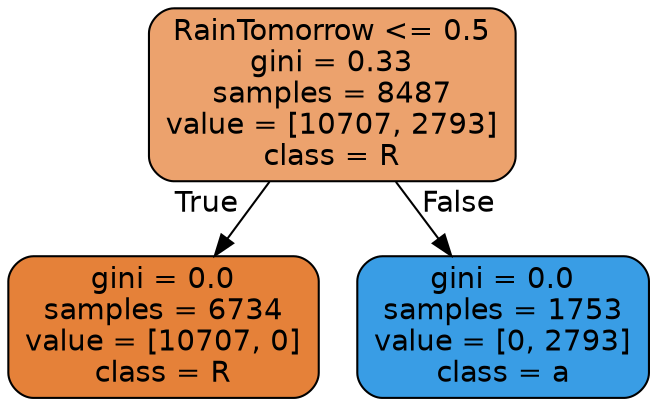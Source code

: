 digraph Tree {
node [shape=box, style="filled, rounded", color="black", fontname="helvetica"] ;
edge [fontname="helvetica"] ;
0 [label="RainTomorrow <= 0.5\ngini = 0.33\nsamples = 8487\nvalue = [10707, 2793]\nclass = R", fillcolor="#eca26d"] ;
1 [label="gini = 0.0\nsamples = 6734\nvalue = [10707, 0]\nclass = R", fillcolor="#e58139"] ;
0 -> 1 [labeldistance=2.5, labelangle=45, headlabel="True"] ;
2 [label="gini = 0.0\nsamples = 1753\nvalue = [0, 2793]\nclass = a", fillcolor="#399de5"] ;
0 -> 2 [labeldistance=2.5, labelangle=-45, headlabel="False"] ;
}